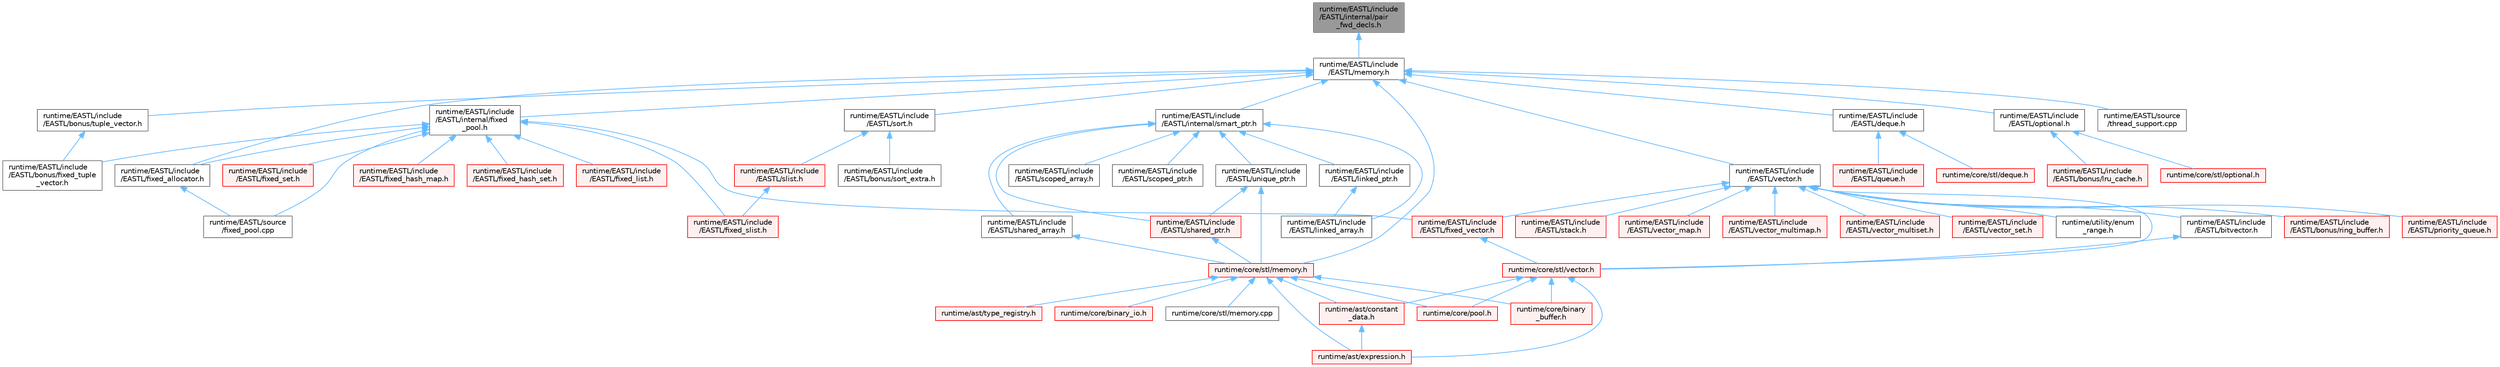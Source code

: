 digraph "runtime/EASTL/include/EASTL/internal/pair_fwd_decls.h"
{
 // LATEX_PDF_SIZE
  bgcolor="transparent";
  edge [fontname=Helvetica,fontsize=10,labelfontname=Helvetica,labelfontsize=10];
  node [fontname=Helvetica,fontsize=10,shape=box,height=0.2,width=0.4];
  Node1 [id="Node000001",label="runtime/EASTL/include\l/EASTL/internal/pair\l_fwd_decls.h",height=0.2,width=0.4,color="gray40", fillcolor="grey60", style="filled", fontcolor="black",tooltip=" "];
  Node1 -> Node2 [id="edge1_Node000001_Node000002",dir="back",color="steelblue1",style="solid",tooltip=" "];
  Node2 [id="Node000002",label="runtime/EASTL/include\l/EASTL/memory.h",height=0.2,width=0.4,color="grey40", fillcolor="white", style="filled",URL="$_e_a_s_t_l_2include_2_e_a_s_t_l_2memory_8h.html",tooltip=" "];
  Node2 -> Node3 [id="edge2_Node000002_Node000003",dir="back",color="steelblue1",style="solid",tooltip=" "];
  Node3 [id="Node000003",label="runtime/EASTL/include\l/EASTL/bonus/tuple_vector.h",height=0.2,width=0.4,color="grey40", fillcolor="white", style="filled",URL="$tuple__vector_8h.html",tooltip=" "];
  Node3 -> Node4 [id="edge3_Node000003_Node000004",dir="back",color="steelblue1",style="solid",tooltip=" "];
  Node4 [id="Node000004",label="runtime/EASTL/include\l/EASTL/bonus/fixed_tuple\l_vector.h",height=0.2,width=0.4,color="grey40", fillcolor="white", style="filled",URL="$fixed__tuple__vector_8h.html",tooltip=" "];
  Node2 -> Node5 [id="edge4_Node000002_Node000005",dir="back",color="steelblue1",style="solid",tooltip=" "];
  Node5 [id="Node000005",label="runtime/EASTL/include\l/EASTL/deque.h",height=0.2,width=0.4,color="grey40", fillcolor="white", style="filled",URL="$_e_a_s_t_l_2include_2_e_a_s_t_l_2deque_8h.html",tooltip=" "];
  Node5 -> Node6 [id="edge5_Node000005_Node000006",dir="back",color="steelblue1",style="solid",tooltip=" "];
  Node6 [id="Node000006",label="runtime/EASTL/include\l/EASTL/queue.h",height=0.2,width=0.4,color="red", fillcolor="#FFF0F0", style="filled",URL="$_e_a_s_t_l_2include_2_e_a_s_t_l_2queue_8h.html",tooltip=" "];
  Node5 -> Node9 [id="edge6_Node000005_Node000009",dir="back",color="steelblue1",style="solid",tooltip=" "];
  Node9 [id="Node000009",label="runtime/core/stl/deque.h",height=0.2,width=0.4,color="red", fillcolor="#FFF0F0", style="filled",URL="$core_2stl_2deque_8h.html",tooltip=" "];
  Node2 -> Node10 [id="edge7_Node000002_Node000010",dir="back",color="steelblue1",style="solid",tooltip=" "];
  Node10 [id="Node000010",label="runtime/EASTL/include\l/EASTL/fixed_allocator.h",height=0.2,width=0.4,color="grey40", fillcolor="white", style="filled",URL="$fixed__allocator_8h.html",tooltip=" "];
  Node10 -> Node11 [id="edge8_Node000010_Node000011",dir="back",color="steelblue1",style="solid",tooltip=" "];
  Node11 [id="Node000011",label="runtime/EASTL/source\l/fixed_pool.cpp",height=0.2,width=0.4,color="grey40", fillcolor="white", style="filled",URL="$fixed__pool_8cpp.html",tooltip=" "];
  Node2 -> Node12 [id="edge9_Node000002_Node000012",dir="back",color="steelblue1",style="solid",tooltip=" "];
  Node12 [id="Node000012",label="runtime/EASTL/include\l/EASTL/internal/fixed\l_pool.h",height=0.2,width=0.4,color="grey40", fillcolor="white", style="filled",URL="$fixed__pool_8h.html",tooltip=" "];
  Node12 -> Node4 [id="edge10_Node000012_Node000004",dir="back",color="steelblue1",style="solid",tooltip=" "];
  Node12 -> Node10 [id="edge11_Node000012_Node000010",dir="back",color="steelblue1",style="solid",tooltip=" "];
  Node12 -> Node13 [id="edge12_Node000012_Node000013",dir="back",color="steelblue1",style="solid",tooltip=" "];
  Node13 [id="Node000013",label="runtime/EASTL/include\l/EASTL/fixed_hash_map.h",height=0.2,width=0.4,color="red", fillcolor="#FFF0F0", style="filled",URL="$fixed__hash__map_8h.html",tooltip=" "];
  Node12 -> Node15 [id="edge13_Node000012_Node000015",dir="back",color="steelblue1",style="solid",tooltip=" "];
  Node15 [id="Node000015",label="runtime/EASTL/include\l/EASTL/fixed_hash_set.h",height=0.2,width=0.4,color="red", fillcolor="#FFF0F0", style="filled",URL="$fixed__hash__set_8h.html",tooltip=" "];
  Node12 -> Node16 [id="edge14_Node000012_Node000016",dir="back",color="steelblue1",style="solid",tooltip=" "];
  Node16 [id="Node000016",label="runtime/EASTL/include\l/EASTL/fixed_list.h",height=0.2,width=0.4,color="red", fillcolor="#FFF0F0", style="filled",URL="$fixed__list_8h.html",tooltip=" "];
  Node12 -> Node18 [id="edge15_Node000012_Node000018",dir="back",color="steelblue1",style="solid",tooltip=" "];
  Node18 [id="Node000018",label="runtime/EASTL/include\l/EASTL/fixed_set.h",height=0.2,width=0.4,color="red", fillcolor="#FFF0F0", style="filled",URL="$fixed__set_8h.html",tooltip=" "];
  Node12 -> Node20 [id="edge16_Node000012_Node000020",dir="back",color="steelblue1",style="solid",tooltip=" "];
  Node20 [id="Node000020",label="runtime/EASTL/include\l/EASTL/fixed_slist.h",height=0.2,width=0.4,color="red", fillcolor="#FFF0F0", style="filled",URL="$fixed__slist_8h.html",tooltip=" "];
  Node12 -> Node21 [id="edge17_Node000012_Node000021",dir="back",color="steelblue1",style="solid",tooltip=" "];
  Node21 [id="Node000021",label="runtime/EASTL/include\l/EASTL/fixed_vector.h",height=0.2,width=0.4,color="red", fillcolor="#FFF0F0", style="filled",URL="$fixed__vector_8h.html",tooltip=" "];
  Node21 -> Node24 [id="edge18_Node000021_Node000024",dir="back",color="steelblue1",style="solid",tooltip=" "];
  Node24 [id="Node000024",label="runtime/core/stl/vector.h",height=0.2,width=0.4,color="red", fillcolor="#FFF0F0", style="filled",URL="$core_2stl_2vector_8h.html",tooltip=" "];
  Node24 -> Node29 [id="edge19_Node000024_Node000029",dir="back",color="steelblue1",style="solid",tooltip=" "];
  Node29 [id="Node000029",label="runtime/ast/constant\l_data.h",height=0.2,width=0.4,color="red", fillcolor="#FFF0F0", style="filled",URL="$constant__data_8h.html",tooltip=" "];
  Node29 -> Node30 [id="edge20_Node000029_Node000030",dir="back",color="steelblue1",style="solid",tooltip=" "];
  Node30 [id="Node000030",label="runtime/ast/expression.h",height=0.2,width=0.4,color="red", fillcolor="#FFF0F0", style="filled",URL="$expression_8h.html",tooltip=" "];
  Node24 -> Node30 [id="edge21_Node000024_Node000030",dir="back",color="steelblue1",style="solid",tooltip=" "];
  Node24 -> Node82 [id="edge22_Node000024_Node000082",dir="back",color="steelblue1",style="solid",tooltip=" "];
  Node82 [id="Node000082",label="runtime/core/binary\l_buffer.h",height=0.2,width=0.4,color="red", fillcolor="#FFF0F0", style="filled",URL="$binary__buffer_8h.html",tooltip=" "];
  Node24 -> Node84 [id="edge23_Node000024_Node000084",dir="back",color="steelblue1",style="solid",tooltip=" "];
  Node84 [id="Node000084",label="runtime/core/pool.h",height=0.2,width=0.4,color="red", fillcolor="#FFF0F0", style="filled",URL="$core_2pool_8h.html",tooltip=" "];
  Node12 -> Node11 [id="edge24_Node000012_Node000011",dir="back",color="steelblue1",style="solid",tooltip=" "];
  Node2 -> Node97 [id="edge25_Node000002_Node000097",dir="back",color="steelblue1",style="solid",tooltip=" "];
  Node97 [id="Node000097",label="runtime/EASTL/include\l/EASTL/internal/smart_ptr.h",height=0.2,width=0.4,color="grey40", fillcolor="white", style="filled",URL="$smart__ptr_8h.html",tooltip=" "];
  Node97 -> Node98 [id="edge26_Node000097_Node000098",dir="back",color="steelblue1",style="solid",tooltip=" "];
  Node98 [id="Node000098",label="runtime/EASTL/include\l/EASTL/linked_array.h",height=0.2,width=0.4,color="grey40", fillcolor="white", style="filled",URL="$linked__array_8h.html",tooltip=" "];
  Node97 -> Node99 [id="edge27_Node000097_Node000099",dir="back",color="steelblue1",style="solid",tooltip=" "];
  Node99 [id="Node000099",label="runtime/EASTL/include\l/EASTL/linked_ptr.h",height=0.2,width=0.4,color="grey40", fillcolor="white", style="filled",URL="$linked__ptr_8h.html",tooltip=" "];
  Node99 -> Node98 [id="edge28_Node000099_Node000098",dir="back",color="steelblue1",style="solid",tooltip=" "];
  Node97 -> Node100 [id="edge29_Node000097_Node000100",dir="back",color="steelblue1",style="solid",tooltip=" "];
  Node100 [id="Node000100",label="runtime/EASTL/include\l/EASTL/scoped_array.h",height=0.2,width=0.4,color="grey40", fillcolor="white", style="filled",URL="$scoped__array_8h.html",tooltip=" "];
  Node97 -> Node101 [id="edge30_Node000097_Node000101",dir="back",color="steelblue1",style="solid",tooltip=" "];
  Node101 [id="Node000101",label="runtime/EASTL/include\l/EASTL/scoped_ptr.h",height=0.2,width=0.4,color="grey40", fillcolor="white", style="filled",URL="$scoped__ptr_8h.html",tooltip=" "];
  Node97 -> Node102 [id="edge31_Node000097_Node000102",dir="back",color="steelblue1",style="solid",tooltip=" "];
  Node102 [id="Node000102",label="runtime/EASTL/include\l/EASTL/shared_array.h",height=0.2,width=0.4,color="grey40", fillcolor="white", style="filled",URL="$shared__array_8h.html",tooltip=" "];
  Node102 -> Node103 [id="edge32_Node000102_Node000103",dir="back",color="steelblue1",style="solid",tooltip=" "];
  Node103 [id="Node000103",label="runtime/core/stl/memory.h",height=0.2,width=0.4,color="red", fillcolor="#FFF0F0", style="filled",URL="$core_2stl_2memory_8h.html",tooltip=" "];
  Node103 -> Node29 [id="edge33_Node000103_Node000029",dir="back",color="steelblue1",style="solid",tooltip=" "];
  Node103 -> Node30 [id="edge34_Node000103_Node000030",dir="back",color="steelblue1",style="solid",tooltip=" "];
  Node103 -> Node78 [id="edge35_Node000103_Node000078",dir="back",color="steelblue1",style="solid",tooltip=" "];
  Node78 [id="Node000078",label="runtime/ast/type_registry.h",height=0.2,width=0.4,color="red", fillcolor="#FFF0F0", style="filled",URL="$type__registry_8h.html",tooltip=" "];
  Node103 -> Node82 [id="edge36_Node000103_Node000082",dir="back",color="steelblue1",style="solid",tooltip=" "];
  Node103 -> Node104 [id="edge37_Node000103_Node000104",dir="back",color="steelblue1",style="solid",tooltip=" "];
  Node104 [id="Node000104",label="runtime/core/binary_io.h",height=0.2,width=0.4,color="red", fillcolor="#FFF0F0", style="filled",URL="$binary__io_8h.html",tooltip=" "];
  Node103 -> Node84 [id="edge38_Node000103_Node000084",dir="back",color="steelblue1",style="solid",tooltip=" "];
  Node103 -> Node108 [id="edge39_Node000103_Node000108",dir="back",color="steelblue1",style="solid",tooltip=" "];
  Node108 [id="Node000108",label="runtime/core/stl/memory.cpp",height=0.2,width=0.4,color="grey40", fillcolor="white", style="filled",URL="$core_2stl_2memory_8cpp.html",tooltip=" "];
  Node97 -> Node159 [id="edge40_Node000097_Node000159",dir="back",color="steelblue1",style="solid",tooltip=" "];
  Node159 [id="Node000159",label="runtime/EASTL/include\l/EASTL/shared_ptr.h",height=0.2,width=0.4,color="red", fillcolor="#FFF0F0", style="filled",URL="$shared__ptr_8h.html",tooltip=" "];
  Node159 -> Node103 [id="edge41_Node000159_Node000103",dir="back",color="steelblue1",style="solid",tooltip=" "];
  Node97 -> Node469 [id="edge42_Node000097_Node000469",dir="back",color="steelblue1",style="solid",tooltip=" "];
  Node469 [id="Node000469",label="runtime/EASTL/include\l/EASTL/unique_ptr.h",height=0.2,width=0.4,color="grey40", fillcolor="white", style="filled",URL="$unique__ptr_8h.html",tooltip=" "];
  Node469 -> Node159 [id="edge43_Node000469_Node000159",dir="back",color="steelblue1",style="solid",tooltip=" "];
  Node469 -> Node103 [id="edge44_Node000469_Node000103",dir="back",color="steelblue1",style="solid",tooltip=" "];
  Node2 -> Node470 [id="edge45_Node000002_Node000470",dir="back",color="steelblue1",style="solid",tooltip=" "];
  Node470 [id="Node000470",label="runtime/EASTL/include\l/EASTL/optional.h",height=0.2,width=0.4,color="grey40", fillcolor="white", style="filled",URL="$_e_a_s_t_l_2include_2_e_a_s_t_l_2optional_8h.html",tooltip=" "];
  Node470 -> Node123 [id="edge46_Node000470_Node000123",dir="back",color="steelblue1",style="solid",tooltip=" "];
  Node123 [id="Node000123",label="runtime/EASTL/include\l/EASTL/bonus/lru_cache.h",height=0.2,width=0.4,color="red", fillcolor="#FFF0F0", style="filled",URL="$_e_a_s_t_l_2include_2_e_a_s_t_l_2bonus_2lru__cache_8h.html",tooltip=" "];
  Node470 -> Node471 [id="edge47_Node000470_Node000471",dir="back",color="steelblue1",style="solid",tooltip=" "];
  Node471 [id="Node000471",label="runtime/core/stl/optional.h",height=0.2,width=0.4,color="red", fillcolor="#FFF0F0", style="filled",URL="$core_2stl_2optional_8h.html",tooltip=" "];
  Node2 -> Node141 [id="edge48_Node000002_Node000141",dir="back",color="steelblue1",style="solid",tooltip=" "];
  Node141 [id="Node000141",label="runtime/EASTL/include\l/EASTL/sort.h",height=0.2,width=0.4,color="grey40", fillcolor="white", style="filled",URL="$sort_8h.html",tooltip=" "];
  Node141 -> Node119 [id="edge49_Node000141_Node000119",dir="back",color="steelblue1",style="solid",tooltip=" "];
  Node119 [id="Node000119",label="runtime/EASTL/include\l/EASTL/bonus/sort_extra.h",height=0.2,width=0.4,color="grey40", fillcolor="white", style="filled",URL="$sort__extra_8h.html",tooltip=" "];
  Node141 -> Node140 [id="edge50_Node000141_Node000140",dir="back",color="steelblue1",style="solid",tooltip=" "];
  Node140 [id="Node000140",label="runtime/EASTL/include\l/EASTL/slist.h",height=0.2,width=0.4,color="red", fillcolor="#FFF0F0", style="filled",URL="$slist_8h.html",tooltip=" "];
  Node140 -> Node20 [id="edge51_Node000140_Node000020",dir="back",color="steelblue1",style="solid",tooltip=" "];
  Node2 -> Node142 [id="edge52_Node000002_Node000142",dir="back",color="steelblue1",style="solid",tooltip=" "];
  Node142 [id="Node000142",label="runtime/EASTL/include\l/EASTL/vector.h",height=0.2,width=0.4,color="grey40", fillcolor="white", style="filled",URL="$_e_a_s_t_l_2include_2_e_a_s_t_l_2vector_8h.html",tooltip=" "];
  Node142 -> Node116 [id="edge53_Node000142_Node000116",dir="back",color="steelblue1",style="solid",tooltip=" "];
  Node116 [id="Node000116",label="runtime/EASTL/include\l/EASTL/bitvector.h",height=0.2,width=0.4,color="grey40", fillcolor="white", style="filled",URL="$bitvector_8h.html",tooltip=" "];
  Node116 -> Node24 [id="edge54_Node000116_Node000024",dir="back",color="steelblue1",style="solid",tooltip=" "];
  Node142 -> Node143 [id="edge55_Node000142_Node000143",dir="back",color="steelblue1",style="solid",tooltip=" "];
  Node143 [id="Node000143",label="runtime/EASTL/include\l/EASTL/bonus/ring_buffer.h",height=0.2,width=0.4,color="red", fillcolor="#FFF0F0", style="filled",URL="$_e_a_s_t_l_2include_2_e_a_s_t_l_2bonus_2ring__buffer_8h.html",tooltip=" "];
  Node142 -> Node21 [id="edge56_Node000142_Node000021",dir="back",color="steelblue1",style="solid",tooltip=" "];
  Node142 -> Node144 [id="edge57_Node000142_Node000144",dir="back",color="steelblue1",style="solid",tooltip=" "];
  Node144 [id="Node000144",label="runtime/EASTL/include\l/EASTL/priority_queue.h",height=0.2,width=0.4,color="red", fillcolor="#FFF0F0", style="filled",URL="$_e_a_s_t_l_2include_2_e_a_s_t_l_2priority__queue_8h.html",tooltip=" "];
  Node142 -> Node146 [id="edge58_Node000142_Node000146",dir="back",color="steelblue1",style="solid",tooltip=" "];
  Node146 [id="Node000146",label="runtime/EASTL/include\l/EASTL/stack.h",height=0.2,width=0.4,color="red", fillcolor="#FFF0F0", style="filled",URL="$_e_a_s_t_l_2include_2_e_a_s_t_l_2stack_8h.html",tooltip=" "];
  Node142 -> Node148 [id="edge59_Node000142_Node000148",dir="back",color="steelblue1",style="solid",tooltip=" "];
  Node148 [id="Node000148",label="runtime/EASTL/include\l/EASTL/vector_map.h",height=0.2,width=0.4,color="red", fillcolor="#FFF0F0", style="filled",URL="$_e_a_s_t_l_2include_2_e_a_s_t_l_2vector__map_8h.html",tooltip=" "];
  Node142 -> Node150 [id="edge60_Node000142_Node000150",dir="back",color="steelblue1",style="solid",tooltip=" "];
  Node150 [id="Node000150",label="runtime/EASTL/include\l/EASTL/vector_multimap.h",height=0.2,width=0.4,color="red", fillcolor="#FFF0F0", style="filled",URL="$vector__multimap_8h.html",tooltip=" "];
  Node142 -> Node151 [id="edge61_Node000142_Node000151",dir="back",color="steelblue1",style="solid",tooltip=" "];
  Node151 [id="Node000151",label="runtime/EASTL/include\l/EASTL/vector_multiset.h",height=0.2,width=0.4,color="red", fillcolor="#FFF0F0", style="filled",URL="$vector__multiset_8h.html",tooltip=" "];
  Node142 -> Node152 [id="edge62_Node000142_Node000152",dir="back",color="steelblue1",style="solid",tooltip=" "];
  Node152 [id="Node000152",label="runtime/EASTL/include\l/EASTL/vector_set.h",height=0.2,width=0.4,color="red", fillcolor="#FFF0F0", style="filled",URL="$vector__set_8h.html",tooltip=" "];
  Node142 -> Node24 [id="edge63_Node000142_Node000024",dir="back",color="steelblue1",style="solid",tooltip=" "];
  Node142 -> Node153 [id="edge64_Node000142_Node000153",dir="back",color="steelblue1",style="solid",tooltip=" "];
  Node153 [id="Node000153",label="runtime/utility/enum\l_range.h",height=0.2,width=0.4,color="grey40", fillcolor="white", style="filled",URL="$enum__range_8h.html",tooltip=" "];
  Node2 -> Node473 [id="edge65_Node000002_Node000473",dir="back",color="steelblue1",style="solid",tooltip=" "];
  Node473 [id="Node000473",label="runtime/EASTL/source\l/thread_support.cpp",height=0.2,width=0.4,color="grey40", fillcolor="white", style="filled",URL="$thread__support_8cpp.html",tooltip=" "];
  Node2 -> Node103 [id="edge66_Node000002_Node000103",dir="back",color="steelblue1",style="solid",tooltip=" "];
}
